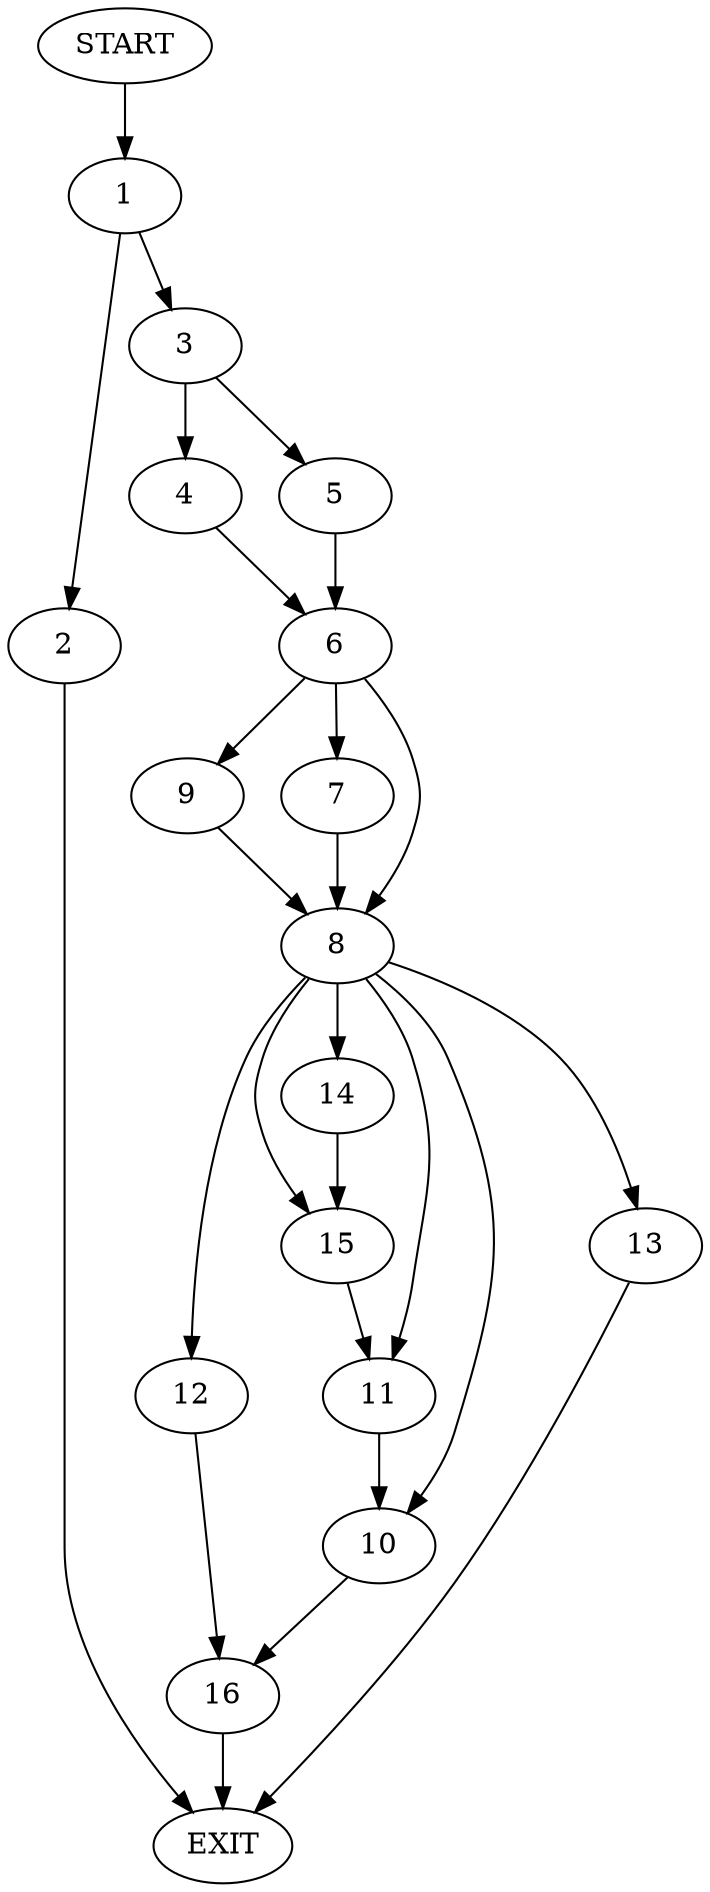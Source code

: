 digraph {
0 [label="START"]
17 [label="EXIT"]
0 -> 1
1 -> 2
1 -> 3
3 -> 4
3 -> 5
2 -> 17
5 -> 6
4 -> 6
6 -> 7
6 -> 8
6 -> 9
7 -> 8
8 -> 10
8 -> 11
8 -> 12
8 -> 13
8 -> 14
8 -> 15
9 -> 8
14 -> 15
15 -> 11
13 -> 17
11 -> 10
12 -> 16
10 -> 16
16 -> 17
}

